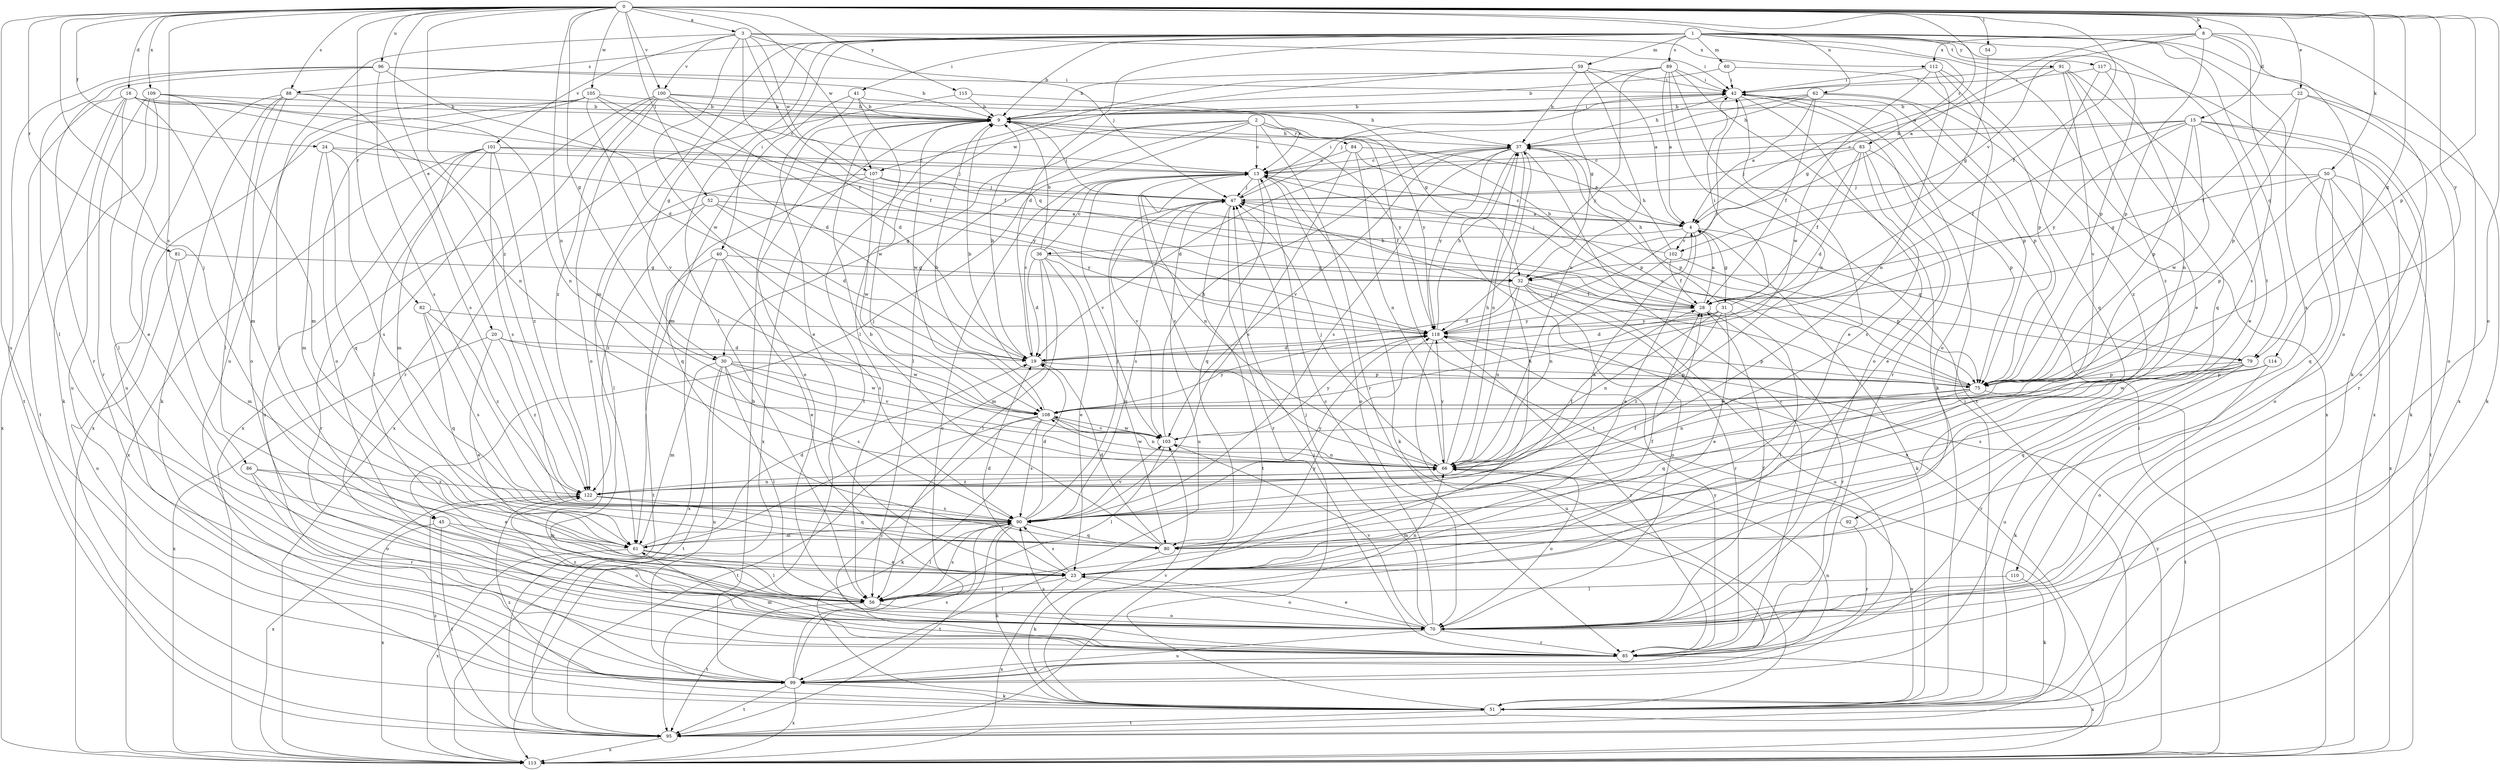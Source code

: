 strict digraph  {
0;
1;
2;
3;
4;
8;
9;
13;
15;
16;
19;
20;
22;
23;
24;
28;
30;
31;
32;
36;
37;
40;
41;
42;
45;
47;
50;
51;
52;
54;
56;
59;
60;
61;
62;
66;
70;
75;
79;
80;
81;
82;
83;
84;
85;
86;
88;
89;
90;
91;
92;
95;
96;
99;
100;
101;
102;
103;
105;
107;
108;
109;
110;
112;
113;
114;
115;
117;
118;
122;
0 -> 3  [label=a];
0 -> 4  [label=a];
0 -> 8  [label=b];
0 -> 15  [label=d];
0 -> 16  [label=d];
0 -> 20  [label=e];
0 -> 22  [label=e];
0 -> 24  [label=f];
0 -> 28  [label=f];
0 -> 30  [label=g];
0 -> 45  [label=j];
0 -> 50  [label=k];
0 -> 52  [label=l];
0 -> 54  [label=l];
0 -> 62  [label=n];
0 -> 66  [label=n];
0 -> 70  [label=o];
0 -> 75  [label=p];
0 -> 79  [label=q];
0 -> 81  [label=r];
0 -> 82  [label=r];
0 -> 86  [label=s];
0 -> 88  [label=s];
0 -> 96  [label=u];
0 -> 99  [label=u];
0 -> 100  [label=v];
0 -> 105  [label=w];
0 -> 107  [label=w];
0 -> 109  [label=x];
0 -> 114  [label=y];
0 -> 115  [label=y];
0 -> 122  [label=z];
1 -> 9  [label=b];
1 -> 19  [label=d];
1 -> 23  [label=e];
1 -> 30  [label=g];
1 -> 40  [label=i];
1 -> 41  [label=i];
1 -> 51  [label=k];
1 -> 56  [label=l];
1 -> 59  [label=m];
1 -> 60  [label=m];
1 -> 61  [label=m];
1 -> 75  [label=p];
1 -> 79  [label=q];
1 -> 83  [label=r];
1 -> 88  [label=s];
1 -> 89  [label=s];
1 -> 91  [label=t];
1 -> 92  [label=t];
1 -> 110  [label=x];
1 -> 117  [label=y];
2 -> 13  [label=c];
2 -> 30  [label=g];
2 -> 45  [label=j];
2 -> 56  [label=l];
2 -> 84  [label=r];
2 -> 85  [label=r];
2 -> 95  [label=t];
2 -> 107  [label=w];
2 -> 118  [label=y];
3 -> 42  [label=i];
3 -> 47  [label=j];
3 -> 79  [label=q];
3 -> 99  [label=u];
3 -> 100  [label=v];
3 -> 101  [label=v];
3 -> 107  [label=w];
3 -> 108  [label=w];
3 -> 112  [label=x];
3 -> 118  [label=y];
4 -> 13  [label=c];
4 -> 23  [label=e];
4 -> 31  [label=g];
4 -> 36  [label=h];
4 -> 51  [label=k];
4 -> 79  [label=q];
4 -> 102  [label=v];
8 -> 4  [label=a];
8 -> 70  [label=o];
8 -> 75  [label=p];
8 -> 90  [label=s];
8 -> 102  [label=v];
8 -> 112  [label=x];
8 -> 113  [label=x];
9 -> 37  [label=h];
9 -> 42  [label=i];
9 -> 47  [label=j];
9 -> 70  [label=o];
9 -> 108  [label=w];
9 -> 113  [label=x];
9 -> 118  [label=y];
13 -> 47  [label=j];
13 -> 51  [label=k];
13 -> 66  [label=n];
13 -> 70  [label=o];
13 -> 80  [label=q];
13 -> 103  [label=v];
15 -> 13  [label=c];
15 -> 28  [label=f];
15 -> 37  [label=h];
15 -> 51  [label=k];
15 -> 70  [label=o];
15 -> 75  [label=p];
15 -> 85  [label=r];
15 -> 108  [label=w];
15 -> 118  [label=y];
16 -> 9  [label=b];
16 -> 28  [label=f];
16 -> 56  [label=l];
16 -> 61  [label=m];
16 -> 66  [label=n];
16 -> 95  [label=t];
16 -> 99  [label=u];
16 -> 113  [label=x];
19 -> 9  [label=b];
19 -> 13  [label=c];
19 -> 75  [label=p];
20 -> 19  [label=d];
20 -> 23  [label=e];
20 -> 108  [label=w];
20 -> 113  [label=x];
20 -> 122  [label=z];
22 -> 9  [label=b];
22 -> 28  [label=f];
22 -> 51  [label=k];
22 -> 70  [label=o];
22 -> 75  [label=p];
23 -> 19  [label=d];
23 -> 28  [label=f];
23 -> 37  [label=h];
23 -> 56  [label=l];
23 -> 70  [label=o];
23 -> 90  [label=s];
23 -> 113  [label=x];
24 -> 13  [label=c];
24 -> 61  [label=m];
24 -> 80  [label=q];
24 -> 90  [label=s];
24 -> 118  [label=y];
28 -> 4  [label=a];
28 -> 9  [label=b];
28 -> 85  [label=r];
28 -> 118  [label=y];
30 -> 56  [label=l];
30 -> 61  [label=m];
30 -> 75  [label=p];
30 -> 90  [label=s];
30 -> 95  [label=t];
30 -> 99  [label=u];
30 -> 103  [label=v];
30 -> 108  [label=w];
31 -> 19  [label=d];
31 -> 23  [label=e];
31 -> 37  [label=h];
31 -> 42  [label=i];
31 -> 56  [label=l];
31 -> 66  [label=n];
31 -> 118  [label=y];
31 -> 122  [label=z];
32 -> 19  [label=d];
32 -> 28  [label=f];
32 -> 66  [label=n];
32 -> 70  [label=o];
32 -> 85  [label=r];
32 -> 99  [label=u];
36 -> 9  [label=b];
36 -> 13  [label=c];
36 -> 19  [label=d];
36 -> 23  [label=e];
36 -> 32  [label=g];
36 -> 56  [label=l];
36 -> 61  [label=m];
36 -> 80  [label=q];
37 -> 13  [label=c];
37 -> 19  [label=d];
37 -> 66  [label=n];
37 -> 75  [label=p];
37 -> 85  [label=r];
37 -> 90  [label=s];
37 -> 103  [label=v];
37 -> 113  [label=x];
37 -> 118  [label=y];
40 -> 23  [label=e];
40 -> 32  [label=g];
40 -> 90  [label=s];
40 -> 95  [label=t];
40 -> 113  [label=x];
41 -> 9  [label=b];
41 -> 23  [label=e];
41 -> 32  [label=g];
41 -> 61  [label=m];
41 -> 108  [label=w];
42 -> 9  [label=b];
42 -> 23  [label=e];
42 -> 37  [label=h];
42 -> 70  [label=o];
42 -> 75  [label=p];
42 -> 85  [label=r];
45 -> 61  [label=m];
45 -> 70  [label=o];
45 -> 95  [label=t];
45 -> 113  [label=x];
47 -> 4  [label=a];
47 -> 42  [label=i];
47 -> 85  [label=r];
47 -> 90  [label=s];
47 -> 95  [label=t];
47 -> 99  [label=u];
47 -> 103  [label=v];
50 -> 32  [label=g];
50 -> 47  [label=j];
50 -> 70  [label=o];
50 -> 75  [label=p];
50 -> 80  [label=q];
50 -> 95  [label=t];
50 -> 113  [label=x];
51 -> 42  [label=i];
51 -> 47  [label=j];
51 -> 66  [label=n];
51 -> 95  [label=t];
51 -> 103  [label=v];
51 -> 122  [label=z];
52 -> 4  [label=a];
52 -> 19  [label=d];
52 -> 85  [label=r];
52 -> 118  [label=y];
52 -> 122  [label=z];
54 -> 32  [label=g];
56 -> 66  [label=n];
56 -> 70  [label=o];
56 -> 90  [label=s];
56 -> 95  [label=t];
56 -> 118  [label=y];
59 -> 4  [label=a];
59 -> 37  [label=h];
59 -> 42  [label=i];
59 -> 56  [label=l];
59 -> 66  [label=n];
59 -> 95  [label=t];
60 -> 9  [label=b];
60 -> 42  [label=i];
60 -> 80  [label=q];
61 -> 19  [label=d];
61 -> 23  [label=e];
61 -> 56  [label=l];
61 -> 113  [label=x];
62 -> 4  [label=a];
62 -> 9  [label=b];
62 -> 28  [label=f];
62 -> 37  [label=h];
62 -> 47  [label=j];
62 -> 75  [label=p];
62 -> 122  [label=z];
66 -> 13  [label=c];
66 -> 37  [label=h];
66 -> 47  [label=j];
66 -> 70  [label=o];
66 -> 108  [label=w];
66 -> 118  [label=y];
66 -> 122  [label=z];
70 -> 13  [label=c];
70 -> 23  [label=e];
70 -> 28  [label=f];
70 -> 47  [label=j];
70 -> 85  [label=r];
70 -> 99  [label=u];
70 -> 103  [label=v];
70 -> 122  [label=z];
75 -> 9  [label=b];
75 -> 13  [label=c];
75 -> 47  [label=j];
75 -> 66  [label=n];
75 -> 80  [label=q];
75 -> 95  [label=t];
75 -> 108  [label=w];
79 -> 51  [label=k];
79 -> 75  [label=p];
79 -> 80  [label=q];
79 -> 85  [label=r];
79 -> 99  [label=u];
79 -> 108  [label=w];
80 -> 9  [label=b];
80 -> 19  [label=d];
80 -> 28  [label=f];
80 -> 51  [label=k];
81 -> 32  [label=g];
81 -> 61  [label=m];
81 -> 99  [label=u];
82 -> 80  [label=q];
82 -> 90  [label=s];
82 -> 118  [label=y];
82 -> 122  [label=z];
83 -> 13  [label=c];
83 -> 19  [label=d];
83 -> 23  [label=e];
83 -> 28  [label=f];
83 -> 47  [label=j];
83 -> 75  [label=p];
83 -> 90  [label=s];
84 -> 4  [label=a];
84 -> 13  [label=c];
84 -> 66  [label=n];
84 -> 75  [label=p];
84 -> 90  [label=s];
85 -> 61  [label=m];
85 -> 90  [label=s];
85 -> 99  [label=u];
85 -> 113  [label=x];
85 -> 118  [label=y];
86 -> 23  [label=e];
86 -> 70  [label=o];
86 -> 85  [label=r];
86 -> 122  [label=z];
88 -> 9  [label=b];
88 -> 51  [label=k];
88 -> 56  [label=l];
88 -> 70  [label=o];
88 -> 90  [label=s];
88 -> 99  [label=u];
89 -> 4  [label=a];
89 -> 9  [label=b];
89 -> 32  [label=g];
89 -> 42  [label=i];
89 -> 51  [label=k];
89 -> 66  [label=n];
89 -> 95  [label=t];
89 -> 118  [label=y];
90 -> 4  [label=a];
90 -> 19  [label=d];
90 -> 47  [label=j];
90 -> 51  [label=k];
90 -> 56  [label=l];
90 -> 61  [label=m];
90 -> 80  [label=q];
90 -> 95  [label=t];
90 -> 103  [label=v];
90 -> 118  [label=y];
91 -> 23  [label=e];
91 -> 32  [label=g];
91 -> 42  [label=i];
91 -> 80  [label=q];
91 -> 103  [label=v];
91 -> 122  [label=z];
92 -> 61  [label=m];
92 -> 85  [label=r];
95 -> 113  [label=x];
95 -> 122  [label=z];
96 -> 9  [label=b];
96 -> 19  [label=d];
96 -> 42  [label=i];
96 -> 56  [label=l];
96 -> 85  [label=r];
96 -> 90  [label=s];
96 -> 95  [label=t];
99 -> 9  [label=b];
99 -> 13  [label=c];
99 -> 51  [label=k];
99 -> 66  [label=n];
99 -> 90  [label=s];
99 -> 95  [label=t];
99 -> 113  [label=x];
100 -> 9  [label=b];
100 -> 13  [label=c];
100 -> 19  [label=d];
100 -> 37  [label=h];
100 -> 70  [label=o];
100 -> 85  [label=r];
100 -> 113  [label=x];
100 -> 122  [label=z];
101 -> 13  [label=c];
101 -> 47  [label=j];
101 -> 56  [label=l];
101 -> 61  [label=m];
101 -> 90  [label=s];
101 -> 99  [label=u];
101 -> 113  [label=x];
101 -> 122  [label=z];
102 -> 28  [label=f];
102 -> 37  [label=h];
102 -> 47  [label=j];
102 -> 66  [label=n];
102 -> 75  [label=p];
103 -> 37  [label=h];
103 -> 56  [label=l];
103 -> 66  [label=n];
103 -> 108  [label=w];
103 -> 118  [label=y];
105 -> 9  [label=b];
105 -> 19  [label=d];
105 -> 28  [label=f];
105 -> 56  [label=l];
105 -> 70  [label=o];
105 -> 103  [label=v];
105 -> 113  [label=x];
107 -> 28  [label=f];
107 -> 47  [label=j];
107 -> 56  [label=l];
107 -> 80  [label=q];
107 -> 108  [label=w];
108 -> 9  [label=b];
108 -> 51  [label=k];
108 -> 66  [label=n];
108 -> 85  [label=r];
108 -> 90  [label=s];
108 -> 95  [label=t];
108 -> 103  [label=v];
108 -> 118  [label=y];
109 -> 9  [label=b];
109 -> 23  [label=e];
109 -> 51  [label=k];
109 -> 61  [label=m];
109 -> 66  [label=n];
109 -> 85  [label=r];
110 -> 51  [label=k];
110 -> 56  [label=l];
112 -> 42  [label=i];
112 -> 66  [label=n];
112 -> 70  [label=o];
112 -> 108  [label=w];
112 -> 113  [label=x];
113 -> 42  [label=i];
113 -> 118  [label=y];
114 -> 70  [label=o];
114 -> 75  [label=p];
114 -> 90  [label=s];
115 -> 9  [label=b];
115 -> 13  [label=c];
115 -> 113  [label=x];
117 -> 42  [label=i];
117 -> 66  [label=n];
117 -> 75  [label=p];
117 -> 113  [label=x];
118 -> 19  [label=d];
118 -> 37  [label=h];
118 -> 42  [label=i];
118 -> 75  [label=p];
118 -> 85  [label=r];
118 -> 99  [label=u];
122 -> 28  [label=f];
122 -> 66  [label=n];
122 -> 80  [label=q];
122 -> 90  [label=s];
122 -> 113  [label=x];
}
